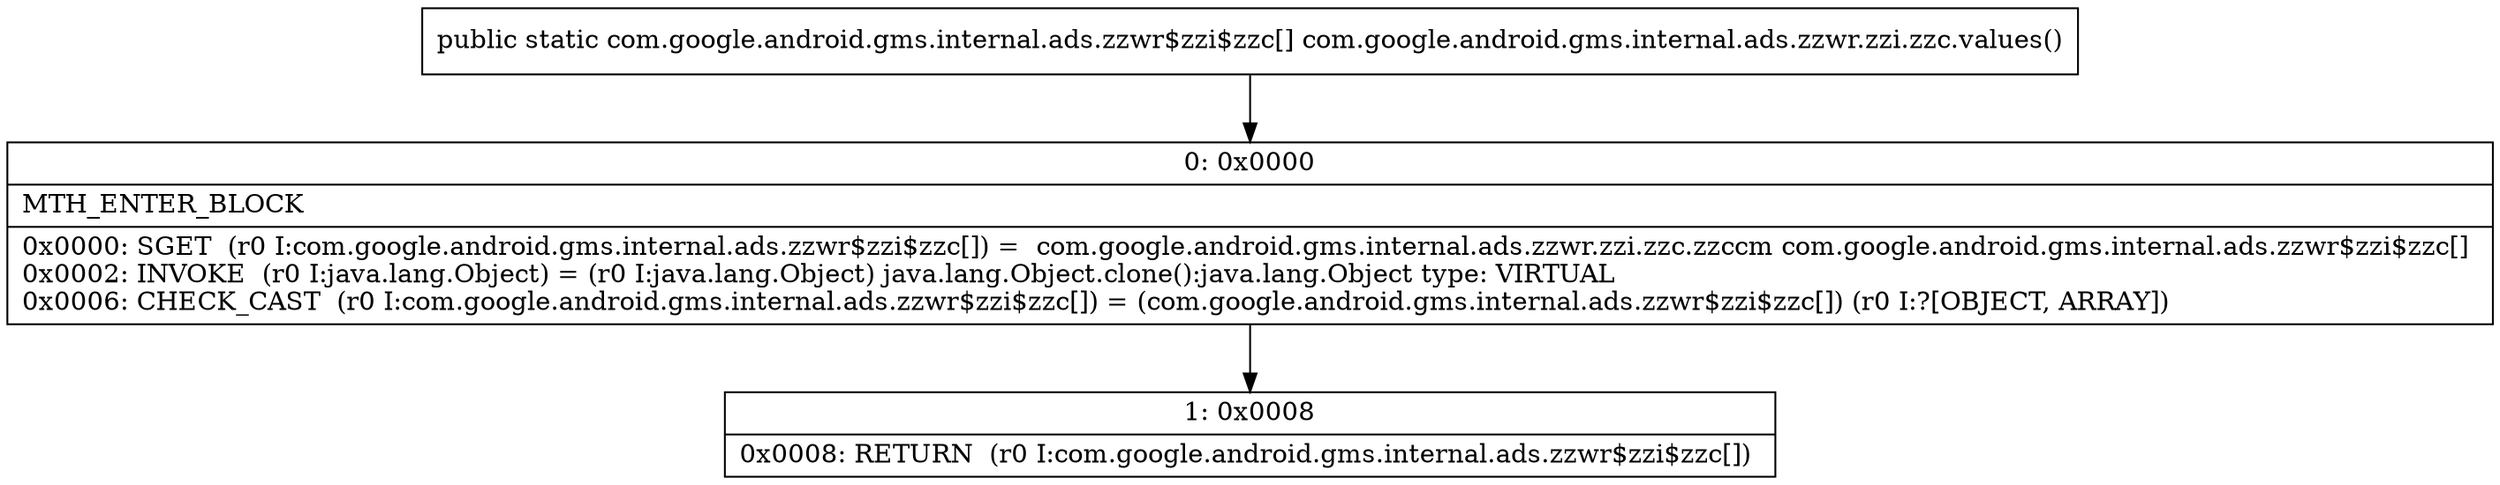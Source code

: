 digraph "CFG forcom.google.android.gms.internal.ads.zzwr.zzi.zzc.values()[Lcom\/google\/android\/gms\/internal\/ads\/zzwr$zzi$zzc;" {
Node_0 [shape=record,label="{0\:\ 0x0000|MTH_ENTER_BLOCK\l|0x0000: SGET  (r0 I:com.google.android.gms.internal.ads.zzwr$zzi$zzc[]) =  com.google.android.gms.internal.ads.zzwr.zzi.zzc.zzccm com.google.android.gms.internal.ads.zzwr$zzi$zzc[] \l0x0002: INVOKE  (r0 I:java.lang.Object) = (r0 I:java.lang.Object) java.lang.Object.clone():java.lang.Object type: VIRTUAL \l0x0006: CHECK_CAST  (r0 I:com.google.android.gms.internal.ads.zzwr$zzi$zzc[]) = (com.google.android.gms.internal.ads.zzwr$zzi$zzc[]) (r0 I:?[OBJECT, ARRAY]) \l}"];
Node_1 [shape=record,label="{1\:\ 0x0008|0x0008: RETURN  (r0 I:com.google.android.gms.internal.ads.zzwr$zzi$zzc[]) \l}"];
MethodNode[shape=record,label="{public static com.google.android.gms.internal.ads.zzwr$zzi$zzc[] com.google.android.gms.internal.ads.zzwr.zzi.zzc.values() }"];
MethodNode -> Node_0;
Node_0 -> Node_1;
}

